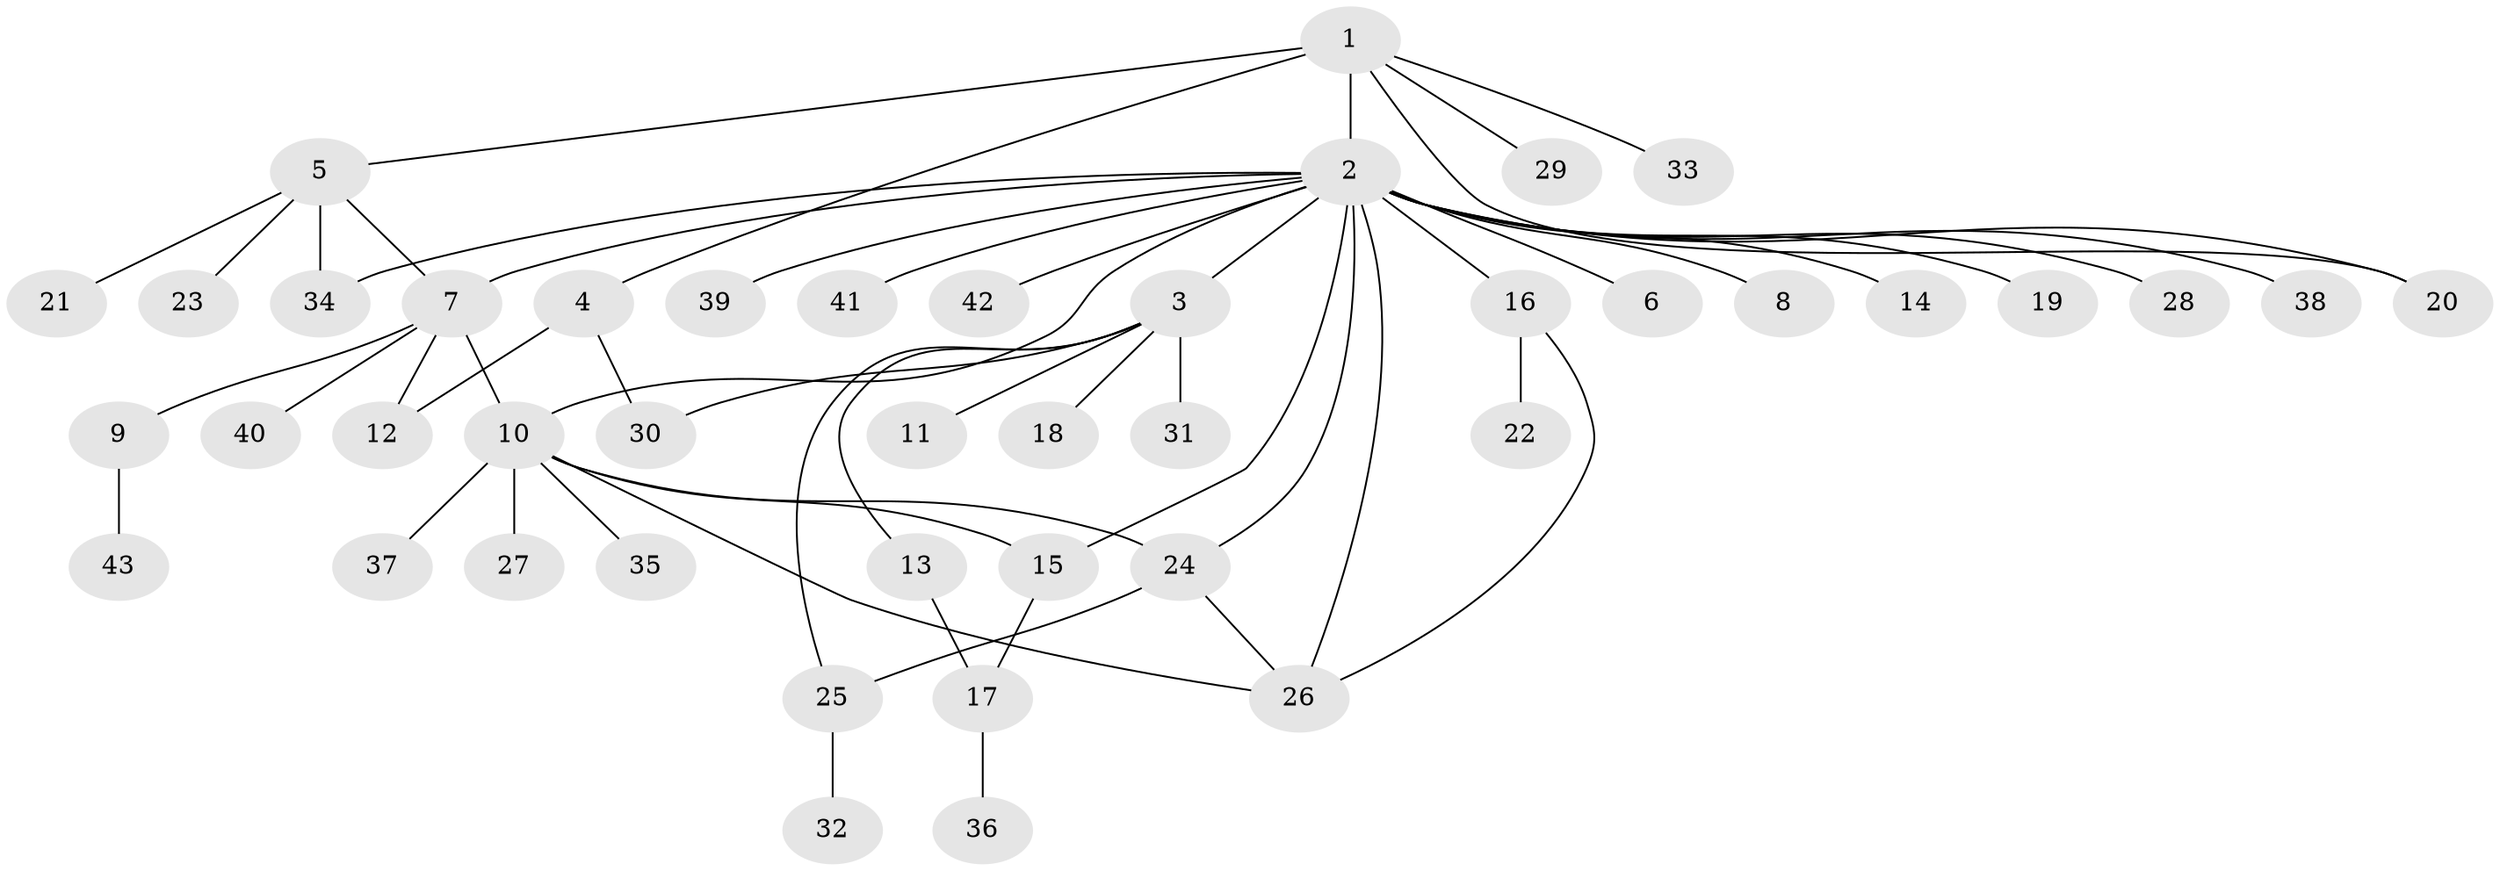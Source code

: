 // original degree distribution, {7: 0.01639344262295082, 27: 0.01639344262295082, 9: 0.01639344262295082, 4: 0.04918032786885246, 6: 0.03278688524590164, 2: 0.16393442622950818, 8: 0.01639344262295082, 1: 0.5081967213114754, 3: 0.13114754098360656, 10: 0.01639344262295082, 5: 0.03278688524590164}
// Generated by graph-tools (version 1.1) at 2025/50/03/04/25 22:50:37]
// undirected, 43 vertices, 55 edges
graph export_dot {
  node [color=gray90,style=filled];
  1;
  2;
  3;
  4;
  5;
  6;
  7;
  8;
  9;
  10;
  11;
  12;
  13;
  14;
  15;
  16;
  17;
  18;
  19;
  20;
  21;
  22;
  23;
  24;
  25;
  26;
  27;
  28;
  29;
  30;
  31;
  32;
  33;
  34;
  35;
  36;
  37;
  38;
  39;
  40;
  41;
  42;
  43;
  1 -- 2 [weight=2.0];
  1 -- 4 [weight=1.0];
  1 -- 5 [weight=1.0];
  1 -- 20 [weight=1.0];
  1 -- 29 [weight=1.0];
  1 -- 33 [weight=1.0];
  2 -- 3 [weight=1.0];
  2 -- 6 [weight=1.0];
  2 -- 7 [weight=1.0];
  2 -- 8 [weight=1.0];
  2 -- 10 [weight=2.0];
  2 -- 14 [weight=1.0];
  2 -- 15 [weight=1.0];
  2 -- 16 [weight=2.0];
  2 -- 19 [weight=1.0];
  2 -- 20 [weight=1.0];
  2 -- 24 [weight=1.0];
  2 -- 26 [weight=1.0];
  2 -- 28 [weight=1.0];
  2 -- 34 [weight=1.0];
  2 -- 38 [weight=1.0];
  2 -- 39 [weight=1.0];
  2 -- 41 [weight=1.0];
  2 -- 42 [weight=1.0];
  3 -- 11 [weight=1.0];
  3 -- 13 [weight=1.0];
  3 -- 18 [weight=1.0];
  3 -- 25 [weight=1.0];
  3 -- 30 [weight=1.0];
  3 -- 31 [weight=1.0];
  4 -- 12 [weight=1.0];
  4 -- 30 [weight=1.0];
  5 -- 7 [weight=1.0];
  5 -- 21 [weight=1.0];
  5 -- 23 [weight=1.0];
  5 -- 34 [weight=1.0];
  7 -- 9 [weight=1.0];
  7 -- 10 [weight=1.0];
  7 -- 12 [weight=1.0];
  7 -- 40 [weight=1.0];
  9 -- 43 [weight=1.0];
  10 -- 15 [weight=1.0];
  10 -- 24 [weight=2.0];
  10 -- 26 [weight=2.0];
  10 -- 27 [weight=1.0];
  10 -- 35 [weight=1.0];
  10 -- 37 [weight=1.0];
  13 -- 17 [weight=1.0];
  15 -- 17 [weight=1.0];
  16 -- 22 [weight=1.0];
  16 -- 26 [weight=2.0];
  17 -- 36 [weight=1.0];
  24 -- 25 [weight=1.0];
  24 -- 26 [weight=1.0];
  25 -- 32 [weight=1.0];
}
